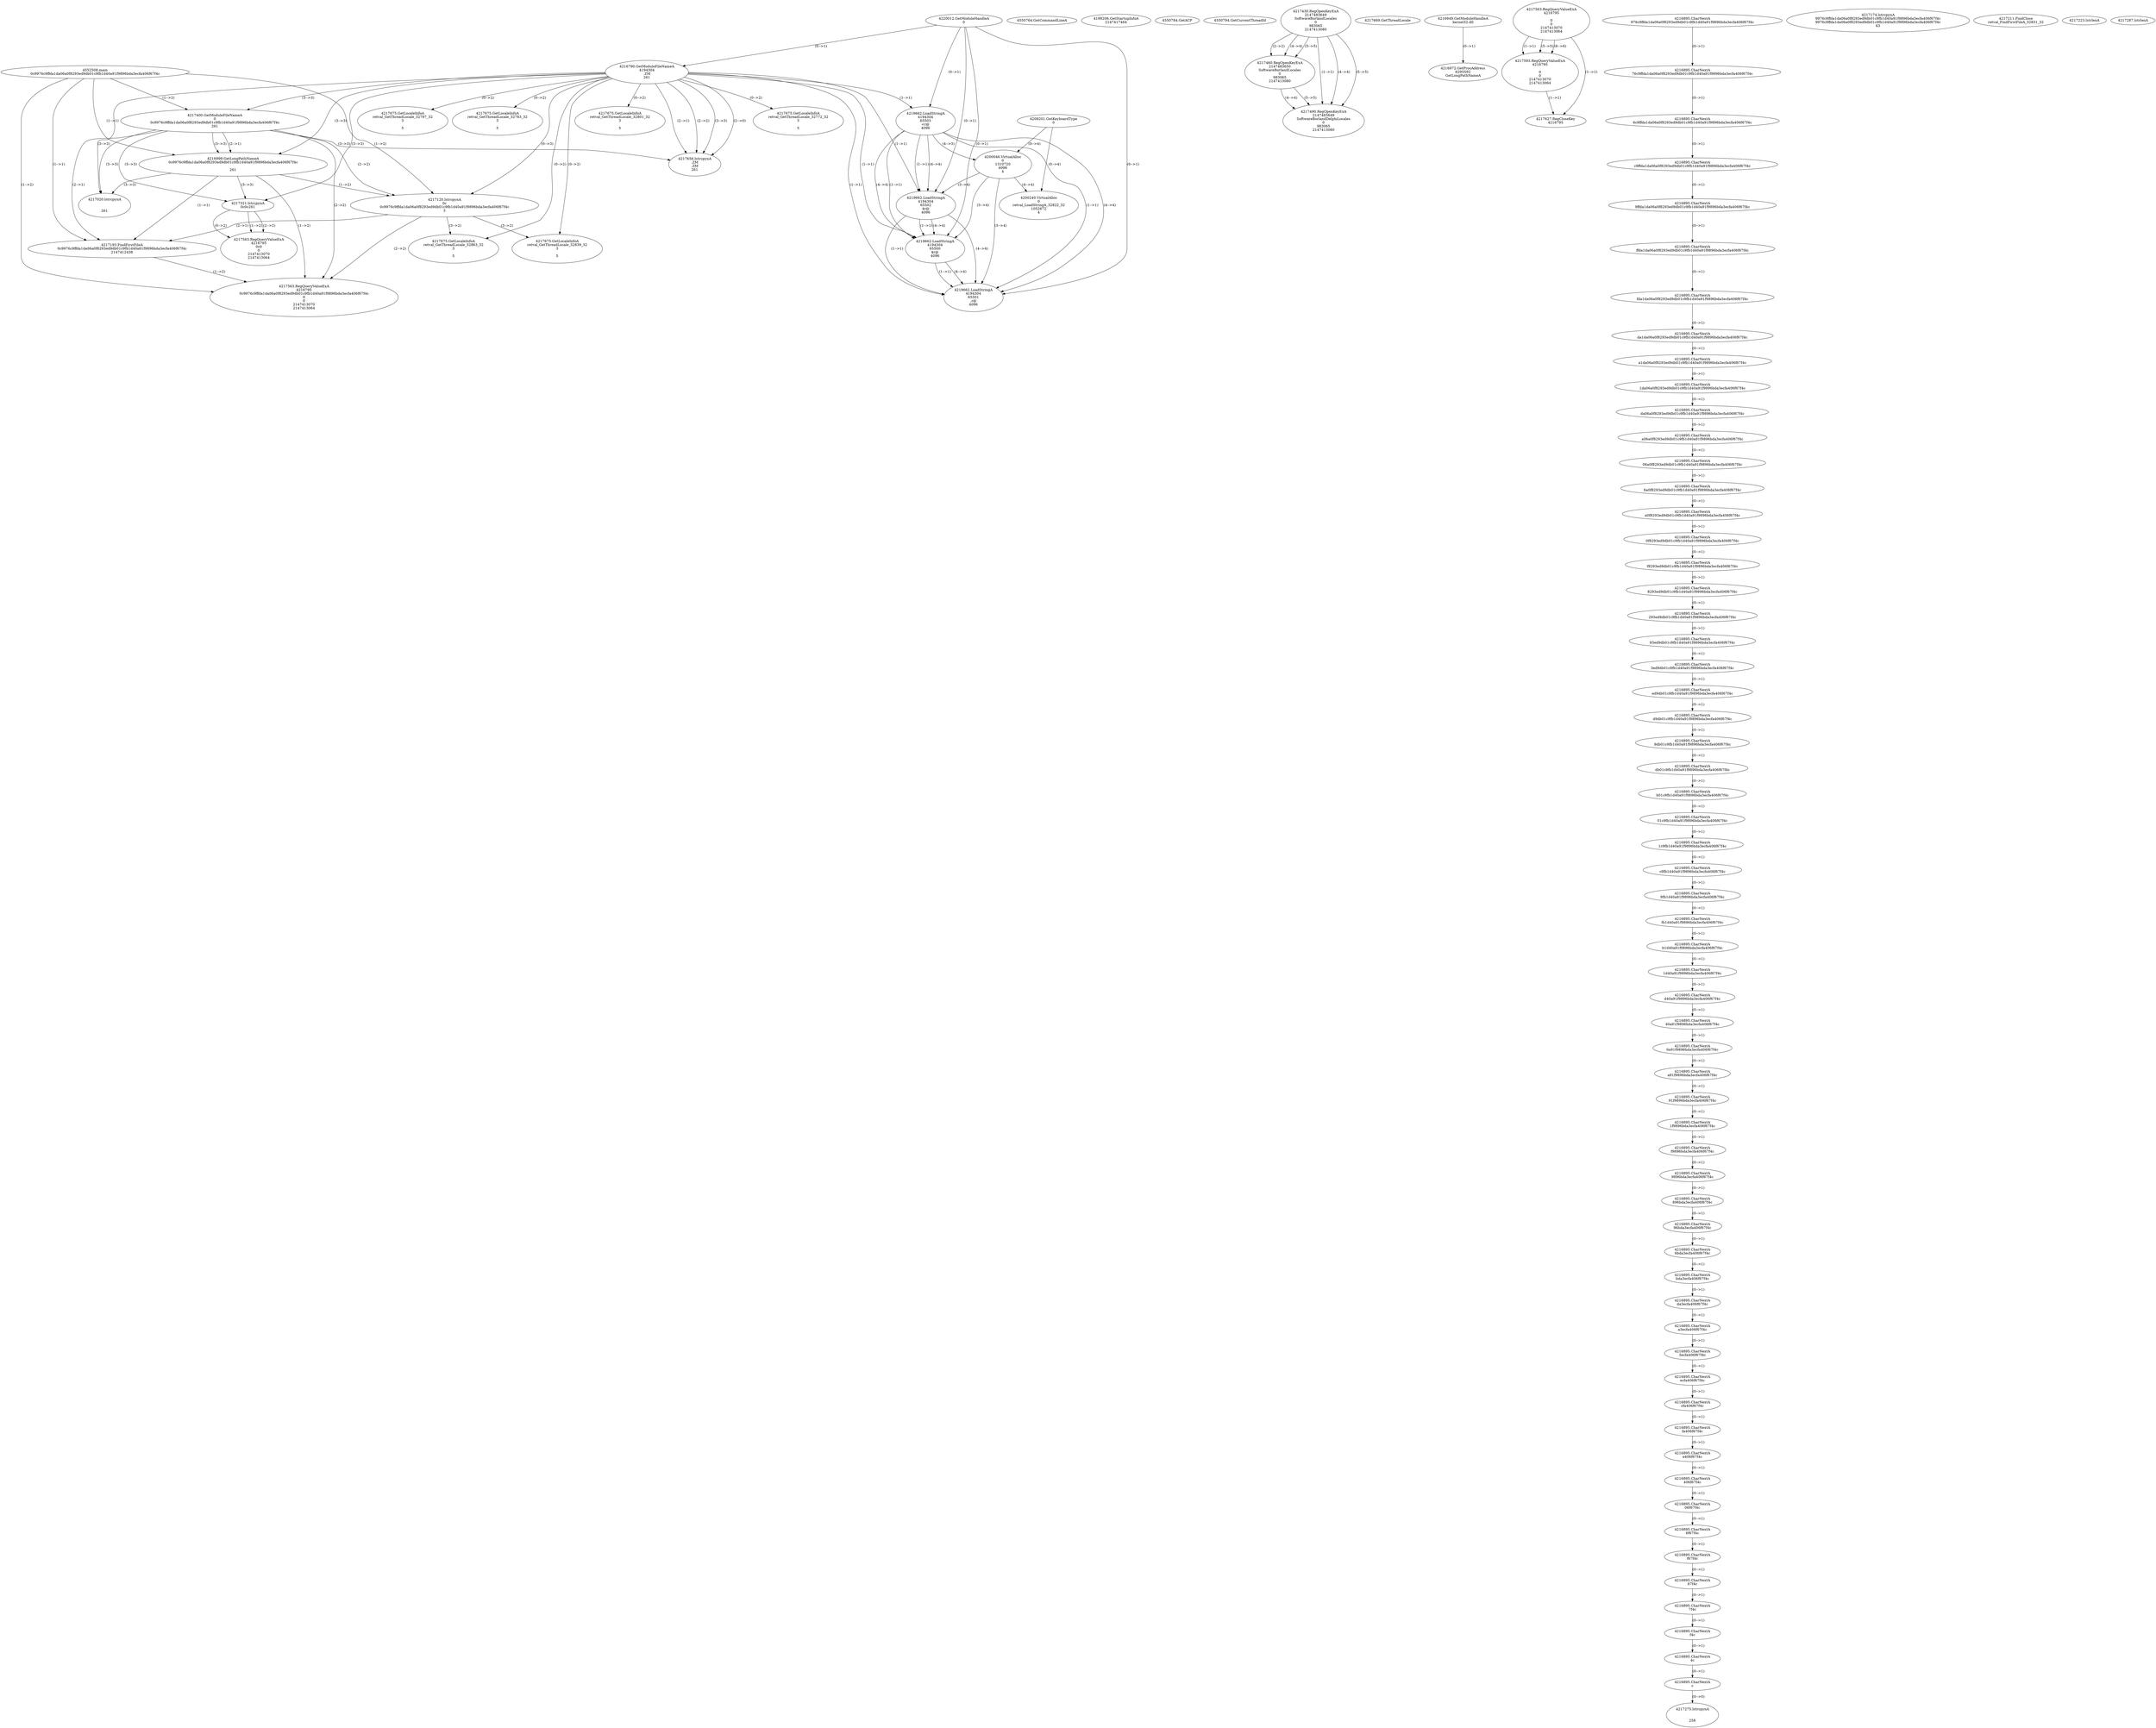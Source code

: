 // Global SCDG with merge call
digraph {
	0 [label="4552508.main
0c9976c9ffda1da06a0f8293ed9db01c9fb1d40a91f9896bda3ecfa406f67f4c"]
	1 [label="4220012.GetModuleHandleA
0"]
	2 [label="4208201.GetKeyboardType
0"]
	3 [label="4550764.GetCommandLineA
"]
	4 [label="4199206.GetStartupInfoA
2147417464"]
	5 [label="4550784.GetACP
"]
	6 [label="4550794.GetCurrentThreadId
"]
	7 [label="4216790.GetModuleFileNameA
4194304
.ZM
261"]
	1 -> 7 [label="(0-->1)"]
	8 [label="4217400.GetModuleFileNameA
0
0c9976c9ffda1da06a0f8293ed9db01c9fb1d40a91f9896bda3ecfa406f67f4c
261"]
	0 -> 8 [label="(1-->2)"]
	7 -> 8 [label="(3-->3)"]
	9 [label="4217430.RegOpenKeyExA
2147483649
Software\Borland\Locales
0
983065
2147413080"]
	10 [label="4217460.RegOpenKeyExA
2147483650
Software\Borland\Locales
0
983065
2147413080"]
	9 -> 10 [label="(2-->2)"]
	9 -> 10 [label="(4-->4)"]
	9 -> 10 [label="(5-->5)"]
	11 [label="4217490.RegOpenKeyExA
2147483649
Software\Borland\Delphi\Locales
0
983065
2147413080"]
	9 -> 11 [label="(1-->1)"]
	9 -> 11 [label="(4-->4)"]
	10 -> 11 [label="(4-->4)"]
	9 -> 11 [label="(5-->5)"]
	10 -> 11 [label="(5-->5)"]
	12 [label="4217656.lstrcpynA
.ZM
.ZM
261"]
	7 -> 12 [label="(2-->1)"]
	7 -> 12 [label="(2-->2)"]
	7 -> 12 [label="(3-->3)"]
	8 -> 12 [label="(3-->3)"]
	7 -> 12 [label="(2-->0)"]
	13 [label="4217669.GetThreadLocale
"]
	14 [label="4217675.GetLocaleInfoA
retval_GetThreadLocale_32772_32
3

5"]
	7 -> 14 [label="(0-->2)"]
	15 [label="4219662.LoadStringA
4194304
65503
<r@
4096"]
	1 -> 15 [label="(0-->1)"]
	7 -> 15 [label="(1-->1)"]
	16 [label="4200046.VirtualAlloc
0
1310720
4096
4"]
	15 -> 16 [label="(4-->3)"]
	2 -> 16 [label="(0-->4)"]
	17 [label="4219662.LoadStringA
4194304
65502
4r@
4096"]
	1 -> 17 [label="(0-->1)"]
	7 -> 17 [label="(1-->1)"]
	15 -> 17 [label="(1-->1)"]
	15 -> 17 [label="(4-->4)"]
	16 -> 17 [label="(3-->4)"]
	18 [label="4219662.LoadStringA
4194304
65500
$r@
4096"]
	1 -> 18 [label="(0-->1)"]
	7 -> 18 [label="(1-->1)"]
	15 -> 18 [label="(1-->1)"]
	17 -> 18 [label="(1-->1)"]
	15 -> 18 [label="(4-->4)"]
	16 -> 18 [label="(3-->4)"]
	17 -> 18 [label="(4-->4)"]
	19 [label="4200240.VirtualAlloc
0
retval_LoadStringA_32822_32
1052672
4"]
	2 -> 19 [label="(0-->4)"]
	16 -> 19 [label="(4-->4)"]
	20 [label="4216949.GetModuleHandleA
kernel32.dll"]
	21 [label="4216972.GetProcAddress
6295592
GetLongPathNameA"]
	20 -> 21 [label="(0-->1)"]
	22 [label="4216999.GetLongPathNameA
0c9976c9ffda1da06a0f8293ed9db01c9fb1d40a91f9896bda3ecfa406f67f4c

261"]
	0 -> 22 [label="(1-->1)"]
	8 -> 22 [label="(2-->1)"]
	7 -> 22 [label="(3-->3)"]
	8 -> 22 [label="(3-->3)"]
	23 [label="4217020.lstrcpynA


261"]
	7 -> 23 [label="(3-->3)"]
	8 -> 23 [label="(3-->3)"]
	22 -> 23 [label="(3-->3)"]
	24 [label="4217563.RegQueryValueExA
4216795

0
0
2147413070
2147413064"]
	25 [label="4217593.RegQueryValueExA
4216795

0
0
2147413070
2147413064"]
	24 -> 25 [label="(1-->1)"]
	24 -> 25 [label="(5-->5)"]
	24 -> 25 [label="(6-->6)"]
	26 [label="4217627.RegCloseKey
4216795"]
	24 -> 26 [label="(1-->1)"]
	25 -> 26 [label="(1-->1)"]
	27 [label="4217675.GetLocaleInfoA
retval_GetThreadLocale_32797_32
3

5"]
	7 -> 27 [label="(0-->2)"]
	28 [label="4217675.GetLocaleInfoA
retval_GetThreadLocale_32783_32
3

5"]
	7 -> 28 [label="(0-->2)"]
	29 [label="4217120.lstrcpynA
0c
0c9976c9ffda1da06a0f8293ed9db01c9fb1d40a91f9896bda3ecfa406f67f4c
3"]
	0 -> 29 [label="(1-->2)"]
	8 -> 29 [label="(2-->2)"]
	22 -> 29 [label="(1-->2)"]
	7 -> 29 [label="(0-->3)"]
	30 [label="4216895.CharNextA
976c9ffda1da06a0f8293ed9db01c9fb1d40a91f9896bda3ecfa406f67f4c"]
	31 [label="4216895.CharNextA
76c9ffda1da06a0f8293ed9db01c9fb1d40a91f9896bda3ecfa406f67f4c"]
	30 -> 31 [label="(0-->1)"]
	32 [label="4216895.CharNextA
6c9ffda1da06a0f8293ed9db01c9fb1d40a91f9896bda3ecfa406f67f4c"]
	31 -> 32 [label="(0-->1)"]
	33 [label="4216895.CharNextA
c9ffda1da06a0f8293ed9db01c9fb1d40a91f9896bda3ecfa406f67f4c"]
	32 -> 33 [label="(0-->1)"]
	34 [label="4216895.CharNextA
9ffda1da06a0f8293ed9db01c9fb1d40a91f9896bda3ecfa406f67f4c"]
	33 -> 34 [label="(0-->1)"]
	35 [label="4216895.CharNextA
ffda1da06a0f8293ed9db01c9fb1d40a91f9896bda3ecfa406f67f4c"]
	34 -> 35 [label="(0-->1)"]
	36 [label="4216895.CharNextA
fda1da06a0f8293ed9db01c9fb1d40a91f9896bda3ecfa406f67f4c"]
	35 -> 36 [label="(0-->1)"]
	37 [label="4216895.CharNextA
da1da06a0f8293ed9db01c9fb1d40a91f9896bda3ecfa406f67f4c"]
	36 -> 37 [label="(0-->1)"]
	38 [label="4216895.CharNextA
a1da06a0f8293ed9db01c9fb1d40a91f9896bda3ecfa406f67f4c"]
	37 -> 38 [label="(0-->1)"]
	39 [label="4216895.CharNextA
1da06a0f8293ed9db01c9fb1d40a91f9896bda3ecfa406f67f4c"]
	38 -> 39 [label="(0-->1)"]
	40 [label="4216895.CharNextA
da06a0f8293ed9db01c9fb1d40a91f9896bda3ecfa406f67f4c"]
	39 -> 40 [label="(0-->1)"]
	41 [label="4216895.CharNextA
a06a0f8293ed9db01c9fb1d40a91f9896bda3ecfa406f67f4c"]
	40 -> 41 [label="(0-->1)"]
	42 [label="4216895.CharNextA
06a0f8293ed9db01c9fb1d40a91f9896bda3ecfa406f67f4c"]
	41 -> 42 [label="(0-->1)"]
	43 [label="4216895.CharNextA
6a0f8293ed9db01c9fb1d40a91f9896bda3ecfa406f67f4c"]
	42 -> 43 [label="(0-->1)"]
	44 [label="4216895.CharNextA
a0f8293ed9db01c9fb1d40a91f9896bda3ecfa406f67f4c"]
	43 -> 44 [label="(0-->1)"]
	45 [label="4216895.CharNextA
0f8293ed9db01c9fb1d40a91f9896bda3ecfa406f67f4c"]
	44 -> 45 [label="(0-->1)"]
	46 [label="4216895.CharNextA
f8293ed9db01c9fb1d40a91f9896bda3ecfa406f67f4c"]
	45 -> 46 [label="(0-->1)"]
	47 [label="4216895.CharNextA
8293ed9db01c9fb1d40a91f9896bda3ecfa406f67f4c"]
	46 -> 47 [label="(0-->1)"]
	48 [label="4216895.CharNextA
293ed9db01c9fb1d40a91f9896bda3ecfa406f67f4c"]
	47 -> 48 [label="(0-->1)"]
	49 [label="4216895.CharNextA
93ed9db01c9fb1d40a91f9896bda3ecfa406f67f4c"]
	48 -> 49 [label="(0-->1)"]
	50 [label="4216895.CharNextA
3ed9db01c9fb1d40a91f9896bda3ecfa406f67f4c"]
	49 -> 50 [label="(0-->1)"]
	51 [label="4216895.CharNextA
ed9db01c9fb1d40a91f9896bda3ecfa406f67f4c"]
	50 -> 51 [label="(0-->1)"]
	52 [label="4216895.CharNextA
d9db01c9fb1d40a91f9896bda3ecfa406f67f4c"]
	51 -> 52 [label="(0-->1)"]
	53 [label="4216895.CharNextA
9db01c9fb1d40a91f9896bda3ecfa406f67f4c"]
	52 -> 53 [label="(0-->1)"]
	54 [label="4216895.CharNextA
db01c9fb1d40a91f9896bda3ecfa406f67f4c"]
	53 -> 54 [label="(0-->1)"]
	55 [label="4216895.CharNextA
b01c9fb1d40a91f9896bda3ecfa406f67f4c"]
	54 -> 55 [label="(0-->1)"]
	56 [label="4216895.CharNextA
01c9fb1d40a91f9896bda3ecfa406f67f4c"]
	55 -> 56 [label="(0-->1)"]
	57 [label="4216895.CharNextA
1c9fb1d40a91f9896bda3ecfa406f67f4c"]
	56 -> 57 [label="(0-->1)"]
	58 [label="4216895.CharNextA
c9fb1d40a91f9896bda3ecfa406f67f4c"]
	57 -> 58 [label="(0-->1)"]
	59 [label="4216895.CharNextA
9fb1d40a91f9896bda3ecfa406f67f4c"]
	58 -> 59 [label="(0-->1)"]
	60 [label="4216895.CharNextA
fb1d40a91f9896bda3ecfa406f67f4c"]
	59 -> 60 [label="(0-->1)"]
	61 [label="4216895.CharNextA
b1d40a91f9896bda3ecfa406f67f4c"]
	60 -> 61 [label="(0-->1)"]
	62 [label="4216895.CharNextA
1d40a91f9896bda3ecfa406f67f4c"]
	61 -> 62 [label="(0-->1)"]
	63 [label="4216895.CharNextA
d40a91f9896bda3ecfa406f67f4c"]
	62 -> 63 [label="(0-->1)"]
	64 [label="4216895.CharNextA
40a91f9896bda3ecfa406f67f4c"]
	63 -> 64 [label="(0-->1)"]
	65 [label="4216895.CharNextA
0a91f9896bda3ecfa406f67f4c"]
	64 -> 65 [label="(0-->1)"]
	66 [label="4216895.CharNextA
a91f9896bda3ecfa406f67f4c"]
	65 -> 66 [label="(0-->1)"]
	67 [label="4216895.CharNextA
91f9896bda3ecfa406f67f4c"]
	66 -> 67 [label="(0-->1)"]
	68 [label="4216895.CharNextA
1f9896bda3ecfa406f67f4c"]
	67 -> 68 [label="(0-->1)"]
	69 [label="4216895.CharNextA
f9896bda3ecfa406f67f4c"]
	68 -> 69 [label="(0-->1)"]
	70 [label="4216895.CharNextA
9896bda3ecfa406f67f4c"]
	69 -> 70 [label="(0-->1)"]
	71 [label="4216895.CharNextA
896bda3ecfa406f67f4c"]
	70 -> 71 [label="(0-->1)"]
	72 [label="4216895.CharNextA
96bda3ecfa406f67f4c"]
	71 -> 72 [label="(0-->1)"]
	73 [label="4216895.CharNextA
6bda3ecfa406f67f4c"]
	72 -> 73 [label="(0-->1)"]
	74 [label="4216895.CharNextA
bda3ecfa406f67f4c"]
	73 -> 74 [label="(0-->1)"]
	75 [label="4216895.CharNextA
da3ecfa406f67f4c"]
	74 -> 75 [label="(0-->1)"]
	76 [label="4216895.CharNextA
a3ecfa406f67f4c"]
	75 -> 76 [label="(0-->1)"]
	77 [label="4216895.CharNextA
3ecfa406f67f4c"]
	76 -> 77 [label="(0-->1)"]
	78 [label="4216895.CharNextA
ecfa406f67f4c"]
	77 -> 78 [label="(0-->1)"]
	79 [label="4216895.CharNextA
cfa406f67f4c"]
	78 -> 79 [label="(0-->1)"]
	80 [label="4216895.CharNextA
fa406f67f4c"]
	79 -> 80 [label="(0-->1)"]
	81 [label="4216895.CharNextA
a406f67f4c"]
	80 -> 81 [label="(0-->1)"]
	82 [label="4216895.CharNextA
406f67f4c"]
	81 -> 82 [label="(0-->1)"]
	83 [label="4216895.CharNextA
06f67f4c"]
	82 -> 83 [label="(0-->1)"]
	84 [label="4216895.CharNextA
6f67f4c"]
	83 -> 84 [label="(0-->1)"]
	85 [label="4216895.CharNextA
f67f4c"]
	84 -> 85 [label="(0-->1)"]
	86 [label="4216895.CharNextA
67f4c"]
	85 -> 86 [label="(0-->1)"]
	87 [label="4216895.CharNextA
7f4c"]
	86 -> 87 [label="(0-->1)"]
	88 [label="4216895.CharNextA
f4c"]
	87 -> 88 [label="(0-->1)"]
	89 [label="4216895.CharNextA
4c"]
	88 -> 89 [label="(0-->1)"]
	90 [label="4216895.CharNextA
c"]
	89 -> 90 [label="(0-->1)"]
	91 [label="4217174.lstrcpynA
9976c9ffda1da06a0f8293ed9db01c9fb1d40a91f9896bda3ecfa406f67f4c
9976c9ffda1da06a0f8293ed9db01c9fb1d40a91f9896bda3ecfa406f67f4c
63"]
	92 [label="4217193.FindFirstFileA
0c9976c9ffda1da06a0f8293ed9db01c9fb1d40a91f9896bda3ecfa406f67f4c
2147412438"]
	0 -> 92 [label="(1-->1)"]
	8 -> 92 [label="(2-->1)"]
	22 -> 92 [label="(1-->1)"]
	29 -> 92 [label="(2-->1)"]
	93 [label="4217211.FindClose
retval_FindFirstFileA_32831_32"]
	94 [label="4217223.lstrlenA
"]
	95 [label="4217275.lstrcpynA


258"]
	90 -> 95 [label="(0-->0)"]
	96 [label="4217287.lstrlenA
"]
	97 [label="4217321.lstrcpynA
0c\
0c\
261"]
	7 -> 97 [label="(3-->3)"]
	8 -> 97 [label="(3-->3)"]
	22 -> 97 [label="(3-->3)"]
	98 [label="4217563.RegQueryValueExA
4216795
0c\
0
0
2147413070
2147413064"]
	97 -> 98 [label="(1-->2)"]
	97 -> 98 [label="(2-->2)"]
	97 -> 98 [label="(0-->2)"]
	99 [label="4217675.GetLocaleInfoA
retval_GetThreadLocale_32863_32
3

5"]
	7 -> 99 [label="(0-->2)"]
	29 -> 99 [label="(3-->2)"]
	100 [label="4219662.LoadStringA
4194304
65501
,r@
4096"]
	1 -> 100 [label="(0-->1)"]
	7 -> 100 [label="(1-->1)"]
	15 -> 100 [label="(1-->1)"]
	17 -> 100 [label="(1-->1)"]
	18 -> 100 [label="(1-->1)"]
	15 -> 100 [label="(4-->4)"]
	16 -> 100 [label="(3-->4)"]
	17 -> 100 [label="(4-->4)"]
	18 -> 100 [label="(4-->4)"]
	101 [label="4217675.GetLocaleInfoA
retval_GetThreadLocale_32801_32
3

5"]
	7 -> 101 [label="(0-->2)"]
	102 [label="4217563.RegQueryValueExA
4216795
0c9976c9ffda1da06a0f8293ed9db01c9fb1d40a91f9896bda3ecfa406f67f4c
0
0
2147413070
2147413064"]
	0 -> 102 [label="(1-->2)"]
	8 -> 102 [label="(2-->2)"]
	22 -> 102 [label="(1-->2)"]
	29 -> 102 [label="(2-->2)"]
	92 -> 102 [label="(1-->2)"]
	103 [label="4217675.GetLocaleInfoA
retval_GetThreadLocale_32839_32
3

5"]
	7 -> 103 [label="(0-->2)"]
	29 -> 103 [label="(3-->2)"]
}
